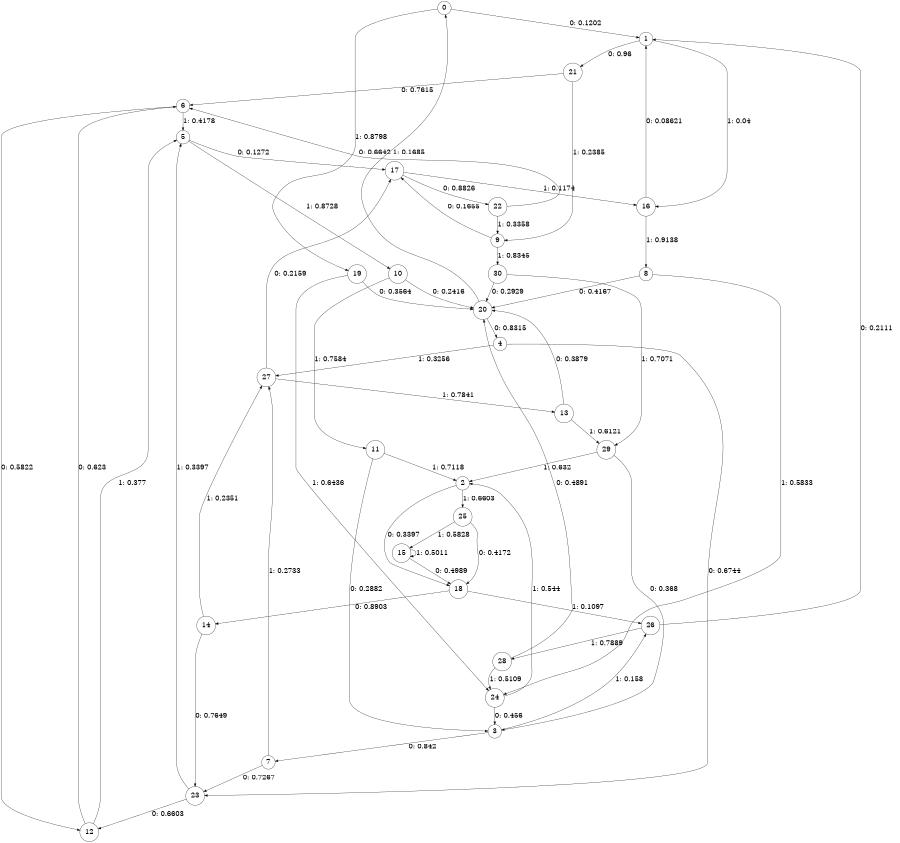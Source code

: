 digraph "ch9randomL6" {
size = "6,8.5";
ratio = "fill";
node [shape = circle];
node [fontsize = 24];
edge [fontsize = 24];
0 -> 1 [label = "0: 0.1202   "];
0 -> 19 [label = "1: 0.8798   "];
1 -> 21 [label = "0: 0.96     "];
1 -> 16 [label = "1: 0.04     "];
2 -> 18 [label = "0: 0.3397   "];
2 -> 25 [label = "1: 0.6603   "];
3 -> 7 [label = "0: 0.842    "];
3 -> 26 [label = "1: 0.158    "];
4 -> 23 [label = "0: 0.6744   "];
4 -> 27 [label = "1: 0.3256   "];
5 -> 17 [label = "0: 0.1272   "];
5 -> 10 [label = "1: 0.8728   "];
6 -> 12 [label = "0: 0.5822   "];
6 -> 5 [label = "1: 0.4178   "];
7 -> 23 [label = "0: 0.7267   "];
7 -> 27 [label = "1: 0.2733   "];
8 -> 20 [label = "0: 0.4167   "];
8 -> 24 [label = "1: 0.5833   "];
9 -> 17 [label = "0: 0.1655   "];
9 -> 30 [label = "1: 0.8345   "];
10 -> 20 [label = "0: 0.2416   "];
10 -> 11 [label = "1: 0.7584   "];
11 -> 3 [label = "0: 0.2882   "];
11 -> 2 [label = "1: 0.7118   "];
12 -> 6 [label = "0: 0.623    "];
12 -> 5 [label = "1: 0.377    "];
13 -> 20 [label = "0: 0.3879   "];
13 -> 29 [label = "1: 0.6121   "];
14 -> 23 [label = "0: 0.7649   "];
14 -> 27 [label = "1: 0.2351   "];
15 -> 18 [label = "0: 0.4989   "];
15 -> 15 [label = "1: 0.5011   "];
16 -> 1 [label = "0: 0.08621  "];
16 -> 8 [label = "1: 0.9138   "];
17 -> 22 [label = "0: 0.8826   "];
17 -> 16 [label = "1: 0.1174   "];
18 -> 14 [label = "0: 0.8903   "];
18 -> 26 [label = "1: 0.1097   "];
19 -> 20 [label = "0: 0.3564   "];
19 -> 24 [label = "1: 0.6436   "];
20 -> 4 [label = "0: 0.8315   "];
20 -> 0 [label = "1: 0.1685   "];
21 -> 6 [label = "0: 0.7615   "];
21 -> 9 [label = "1: 0.2385   "];
22 -> 6 [label = "0: 0.6642   "];
22 -> 9 [label = "1: 0.3358   "];
23 -> 12 [label = "0: 0.6603   "];
23 -> 5 [label = "1: 0.3397   "];
24 -> 3 [label = "0: 0.456    "];
24 -> 2 [label = "1: 0.544    "];
25 -> 18 [label = "0: 0.4172   "];
25 -> 15 [label = "1: 0.5828   "];
26 -> 1 [label = "0: 0.2111   "];
26 -> 28 [label = "1: 0.7889   "];
27 -> 17 [label = "0: 0.2159   "];
27 -> 13 [label = "1: 0.7841   "];
28 -> 20 [label = "0: 0.4891   "];
28 -> 24 [label = "1: 0.5109   "];
29 -> 3 [label = "0: 0.368    "];
29 -> 2 [label = "1: 0.632    "];
30 -> 20 [label = "0: 0.2929   "];
30 -> 29 [label = "1: 0.7071   "];
}